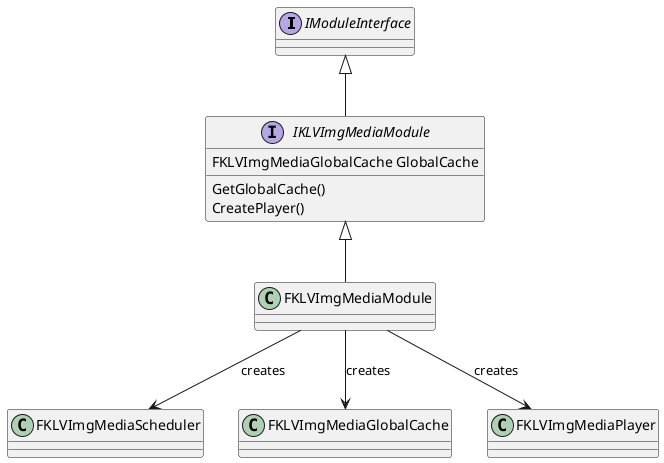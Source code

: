 
@startuml
interface IModuleInterface

interface IKLVImgMediaModule
interface IKLVImgMediaModule extends IModuleInterface

IKLVImgMediaModule : FKLVImgMediaGlobalCache GlobalCache 
IKLVImgMediaModule : GetGlobalCache()
IKLVImgMediaModule : CreatePlayer()


class FKLVImgMediaModule extends IKLVImgMediaModule
FKLVImgMediaModule --> FKLVImgMediaScheduler : creates 
FKLVImgMediaModule --> FKLVImgMediaGlobalCache : creates 
FKLVImgMediaModule --> FKLVImgMediaPlayer: creates 

@enduml
